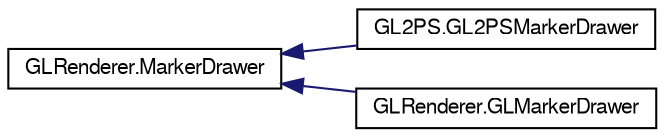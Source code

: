 digraph G
{
  edge [fontname="FreeSans",fontsize="10",labelfontname="FreeSans",labelfontsize="10"];
  node [fontname="FreeSans",fontsize="10",shape=record];
  rankdir="LR";
  Node1 [label="GLRenderer.MarkerDrawer",height=0.2,width=0.4,color="black", fillcolor="white", style="filled",URL="$interfaceorg_1_1octave_1_1graphics_1_1_g_l_renderer_1_1_marker_drawer.html"];
  Node1 -> Node2 [dir="back",color="midnightblue",fontsize="10",style="solid",fontname="FreeSans"];
  Node2 [label="GL2PS.GL2PSMarkerDrawer",height=0.2,width=0.4,color="black", fillcolor="white", style="filled",URL="$classorg_1_1octave_1_1graphics_1_1_g_l2_p_s_1_1_g_l2_p_s_marker_drawer.html"];
  Node1 -> Node3 [dir="back",color="midnightblue",fontsize="10",style="solid",fontname="FreeSans"];
  Node3 [label="GLRenderer.GLMarkerDrawer",height=0.2,width=0.4,color="black", fillcolor="white", style="filled",URL="$classorg_1_1octave_1_1graphics_1_1_g_l_renderer_1_1_g_l_marker_drawer.html"];
}
